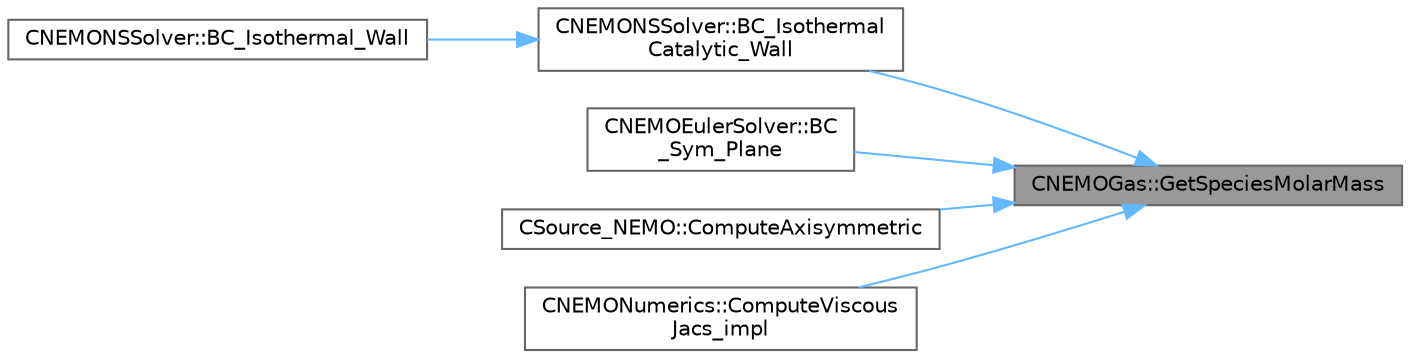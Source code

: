 digraph "CNEMOGas::GetSpeciesMolarMass"
{
 // LATEX_PDF_SIZE
  bgcolor="transparent";
  edge [fontname=Helvetica,fontsize=10,labelfontname=Helvetica,labelfontsize=10];
  node [fontname=Helvetica,fontsize=10,shape=box,height=0.2,width=0.4];
  rankdir="RL";
  Node1 [id="Node000001",label="CNEMOGas::GetSpeciesMolarMass",height=0.2,width=0.4,color="gray40", fillcolor="grey60", style="filled", fontcolor="black",tooltip="Get species molar mass."];
  Node1 -> Node2 [id="edge1_Node000001_Node000002",dir="back",color="steelblue1",style="solid",tooltip=" "];
  Node2 [id="Node000002",label="CNEMONSSolver::BC_Isothermal\lCatalytic_Wall",height=0.2,width=0.4,color="grey40", fillcolor="white", style="filled",URL="$classCNEMONSSolver.html#ae3d2c5f1c94cb3d01b7f351ce3105f31",tooltip="Impose the Navier-Stokes boundary condition (strong)."];
  Node2 -> Node3 [id="edge2_Node000002_Node000003",dir="back",color="steelblue1",style="solid",tooltip=" "];
  Node3 [id="Node000003",label="CNEMONSSolver::BC_Isothermal_Wall",height=0.2,width=0.4,color="grey40", fillcolor="white", style="filled",URL="$classCNEMONSSolver.html#a8c6c80e6e8f2aed2ff80c78a8e5aec9e",tooltip="Generic implementation of the isothermal wall."];
  Node1 -> Node4 [id="edge3_Node000001_Node000004",dir="back",color="steelblue1",style="solid",tooltip=" "];
  Node4 [id="Node000004",label="CNEMOEulerSolver::BC\l_Sym_Plane",height=0.2,width=0.4,color="grey40", fillcolor="white", style="filled",URL="$classCNEMOEulerSolver.html#af2ce132fa3e68e7cd667b5b132c538de",tooltip="Impose the symmetry boundary condition using the residual."];
  Node1 -> Node5 [id="edge4_Node000001_Node000005",dir="back",color="steelblue1",style="solid",tooltip=" "];
  Node5 [id="Node000005",label="CSource_NEMO::ComputeAxisymmetric",height=0.2,width=0.4,color="grey40", fillcolor="white", style="filled",URL="$classCSource__NEMO.html#aa86a638c43ce759be11a0b39377e8608",tooltip="Residual of axissymetric source term."];
  Node1 -> Node6 [id="edge5_Node000001_Node000006",dir="back",color="steelblue1",style="solid",tooltip=" "];
  Node6 [id="Node000006",label="CNEMONumerics::ComputeViscous\lJacs_impl",height=0.2,width=0.4,color="grey40", fillcolor="white", style="filled",URL="$classCNEMONumerics.html#a6a91373e6cc521d5730ea901ee2f0864",tooltip="TSL-Approximation of Viscous NS Jacobians for arbitrary equations of state."];
}
